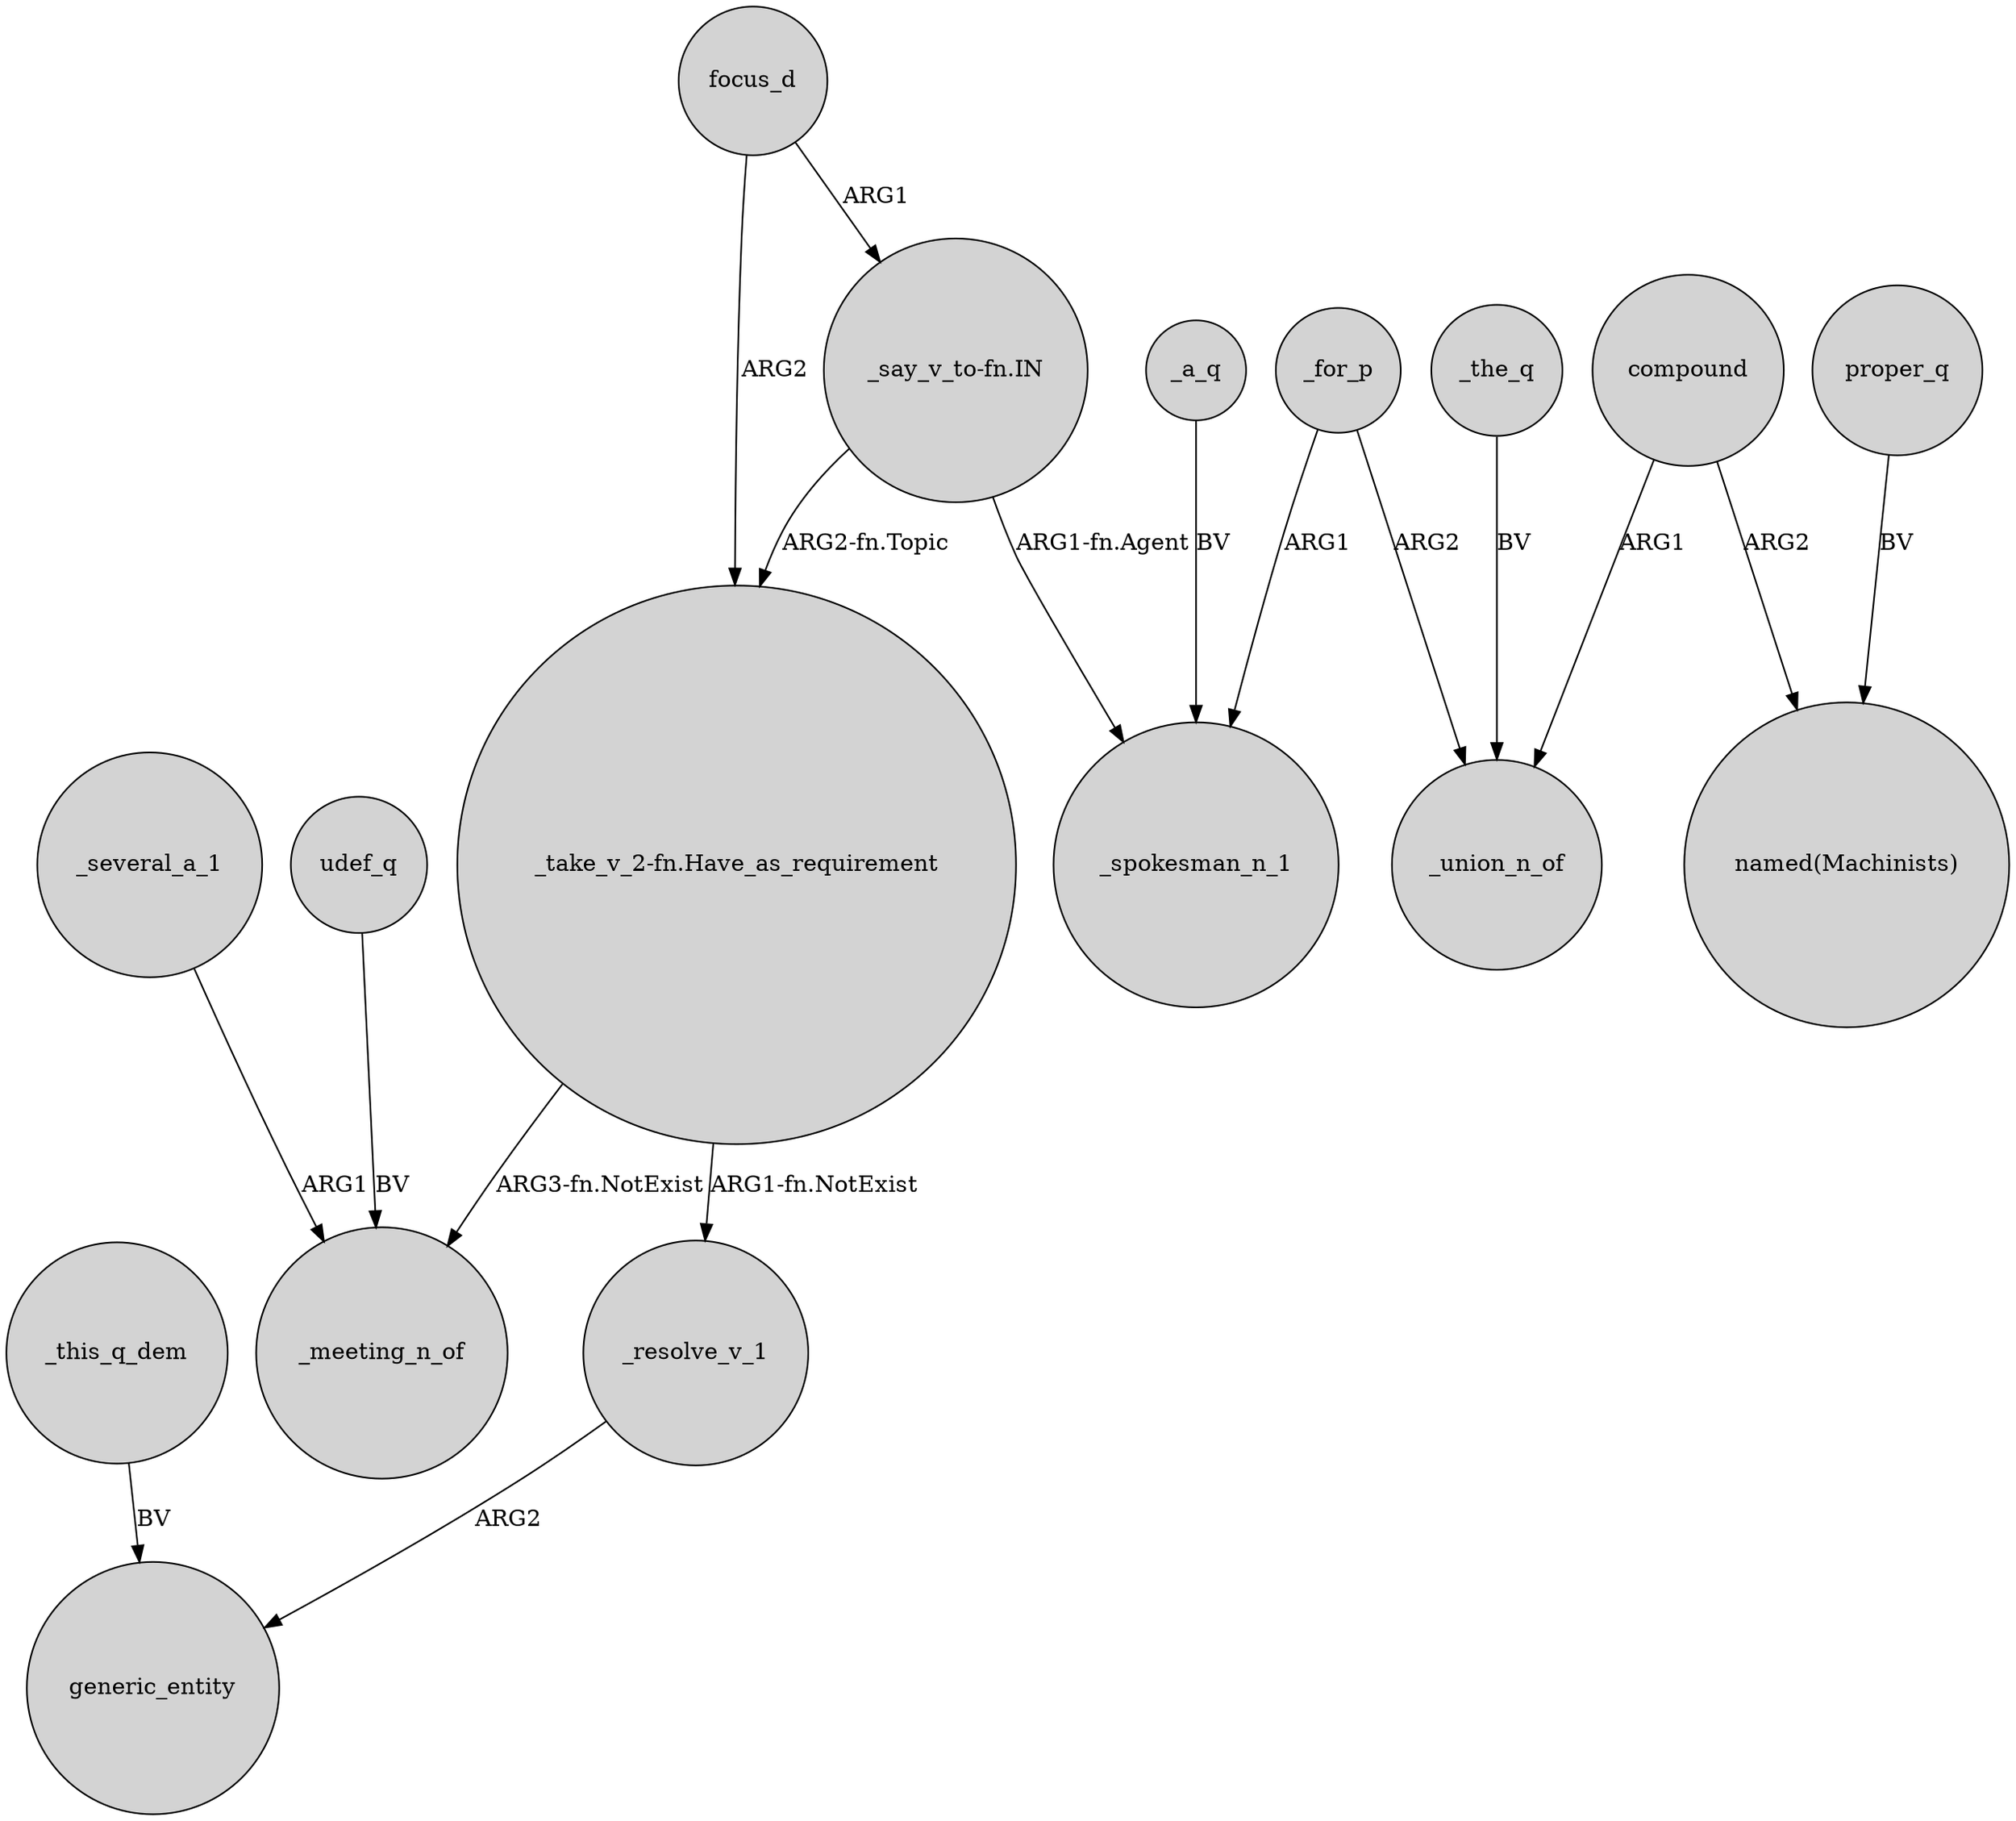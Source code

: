 digraph {
	node [shape=circle style=filled]
	_resolve_v_1 -> generic_entity [label=ARG2]
	_for_p -> _union_n_of [label=ARG2]
	compound -> "named(Machinists)" [label=ARG2]
	_for_p -> _spokesman_n_1 [label=ARG1]
	_this_q_dem -> generic_entity [label=BV]
	udef_q -> _meeting_n_of [label=BV]
	_a_q -> _spokesman_n_1 [label=BV]
	_the_q -> _union_n_of [label=BV]
	"_take_v_2-fn.Have_as_requirement" -> _meeting_n_of [label="ARG3-fn.NotExist"]
	focus_d -> "_take_v_2-fn.Have_as_requirement" [label=ARG2]
	"_say_v_to-fn.IN" -> "_take_v_2-fn.Have_as_requirement" [label="ARG2-fn.Topic"]
	_several_a_1 -> _meeting_n_of [label=ARG1]
	compound -> _union_n_of [label=ARG1]
	"_take_v_2-fn.Have_as_requirement" -> _resolve_v_1 [label="ARG1-fn.NotExist"]
	"_say_v_to-fn.IN" -> _spokesman_n_1 [label="ARG1-fn.Agent"]
	focus_d -> "_say_v_to-fn.IN" [label=ARG1]
	proper_q -> "named(Machinists)" [label=BV]
}
